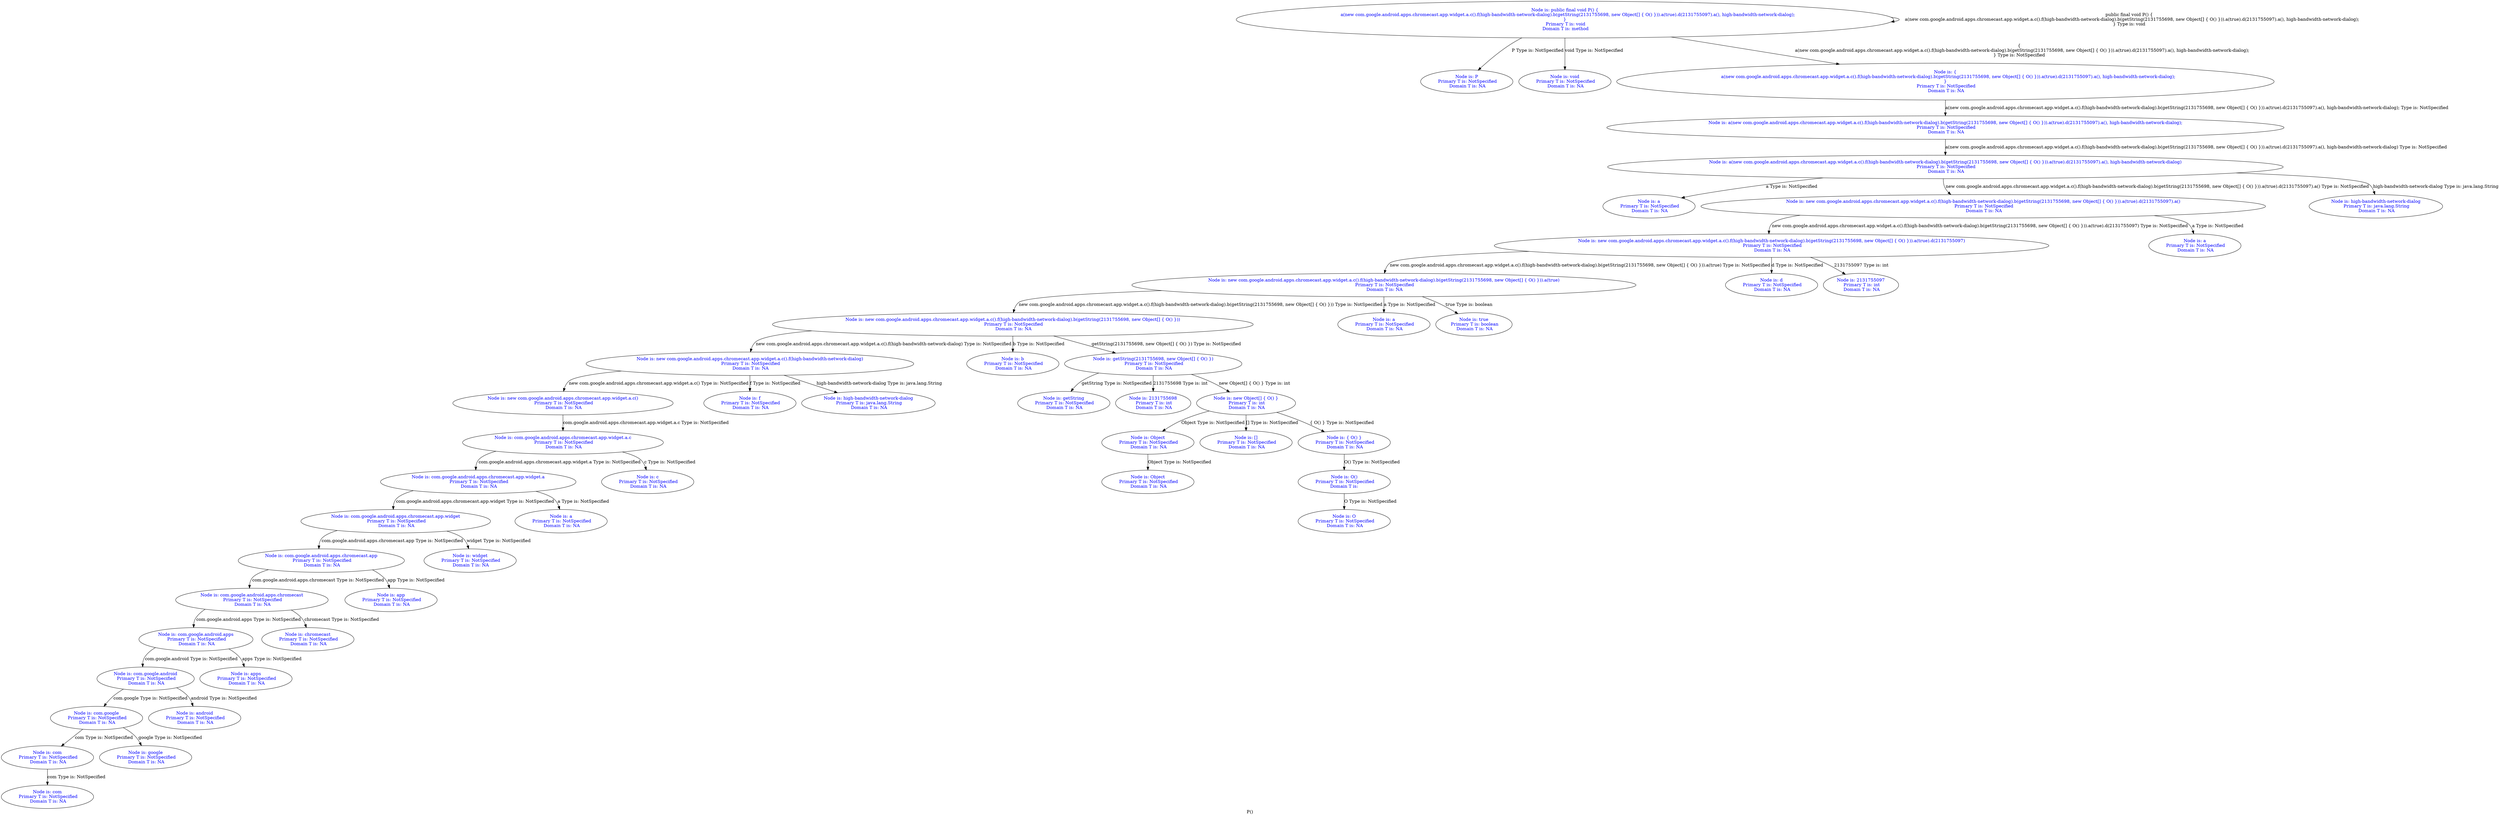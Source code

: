 digraph "P()" {
 label="P()"
{
 node [shape=box]} 
2345 -> 2345[label="public final void P() {
    a(new com.google.android.apps.chromecast.app.widget.a.c().f(high-bandwidth-network-dialog).b(getString(2131755698, new Object[] { O() })).a(true).d(2131755097).a(), high-bandwidth-network-dialog);
} Type is: void"];
2345[label="Node is: public final void P() {
    a(new com.google.android.apps.chromecast.app.widget.a.c().f(high-bandwidth-network-dialog).b(getString(2131755698, new Object[] { O() })).a(true).d(2131755097).a(), high-bandwidth-network-dialog);
}
 Primary T is: void
 Domain T is: method",fontcolor="blue"];
  2345 -> 2346[label="P Type is: NotSpecified"];
2346[label="Node is: P
 Primary T is: NotSpecified
 Domain T is: NA",fontcolor="blue"];
  2345 -> 2347[label="void Type is: NotSpecified"];
2347[label="Node is: void
 Primary T is: NotSpecified
 Domain T is: NA",fontcolor="blue"];
  2345 -> 2348[label="{
    a(new com.google.android.apps.chromecast.app.widget.a.c().f(high-bandwidth-network-dialog).b(getString(2131755698, new Object[] { O() })).a(true).d(2131755097).a(), high-bandwidth-network-dialog);
} Type is: NotSpecified"];
2348[label="Node is: {
    a(new com.google.android.apps.chromecast.app.widget.a.c().f(high-bandwidth-network-dialog).b(getString(2131755698, new Object[] { O() })).a(true).d(2131755097).a(), high-bandwidth-network-dialog);
}
 Primary T is: NotSpecified
 Domain T is: NA",fontcolor="blue"];
  2348 -> 2349[label="a(new com.google.android.apps.chromecast.app.widget.a.c().f(high-bandwidth-network-dialog).b(getString(2131755698, new Object[] { O() })).a(true).d(2131755097).a(), high-bandwidth-network-dialog); Type is: NotSpecified"];
2349[label="Node is: a(new com.google.android.apps.chromecast.app.widget.a.c().f(high-bandwidth-network-dialog).b(getString(2131755698, new Object[] { O() })).a(true).d(2131755097).a(), high-bandwidth-network-dialog);
 Primary T is: NotSpecified
 Domain T is: NA",fontcolor="blue"];
  2349 -> 2350[label="a(new com.google.android.apps.chromecast.app.widget.a.c().f(high-bandwidth-network-dialog).b(getString(2131755698, new Object[] { O() })).a(true).d(2131755097).a(), high-bandwidth-network-dialog) Type is: NotSpecified"];
2350[label="Node is: a(new com.google.android.apps.chromecast.app.widget.a.c().f(high-bandwidth-network-dialog).b(getString(2131755698, new Object[] { O() })).a(true).d(2131755097).a(), high-bandwidth-network-dialog)
 Primary T is: NotSpecified
 Domain T is: NA",fontcolor="blue"];
  2350 -> 2351[label="a Type is: NotSpecified"];
2351[label="Node is: a
 Primary T is: NotSpecified
 Domain T is: NA",fontcolor="blue"];
  2350 -> 2352[label="new com.google.android.apps.chromecast.app.widget.a.c().f(high-bandwidth-network-dialog).b(getString(2131755698, new Object[] { O() })).a(true).d(2131755097).a() Type is: NotSpecified"];
2352[label="Node is: new com.google.android.apps.chromecast.app.widget.a.c().f(high-bandwidth-network-dialog).b(getString(2131755698, new Object[] { O() })).a(true).d(2131755097).a()
 Primary T is: NotSpecified
 Domain T is: NA",fontcolor="blue"];
  2352 -> 2353[label="new com.google.android.apps.chromecast.app.widget.a.c().f(high-bandwidth-network-dialog).b(getString(2131755698, new Object[] { O() })).a(true).d(2131755097) Type is: NotSpecified"];
2353[label="Node is: new com.google.android.apps.chromecast.app.widget.a.c().f(high-bandwidth-network-dialog).b(getString(2131755698, new Object[] { O() })).a(true).d(2131755097)
 Primary T is: NotSpecified
 Domain T is: NA",fontcolor="blue"];
  2353 -> 2354[label="new com.google.android.apps.chromecast.app.widget.a.c().f(high-bandwidth-network-dialog).b(getString(2131755698, new Object[] { O() })).a(true) Type is: NotSpecified"];
2354[label="Node is: new com.google.android.apps.chromecast.app.widget.a.c().f(high-bandwidth-network-dialog).b(getString(2131755698, new Object[] { O() })).a(true)
 Primary T is: NotSpecified
 Domain T is: NA",fontcolor="blue"];
  2354 -> 2355[label="new com.google.android.apps.chromecast.app.widget.a.c().f(high-bandwidth-network-dialog).b(getString(2131755698, new Object[] { O() })) Type is: NotSpecified"];
2355[label="Node is: new com.google.android.apps.chromecast.app.widget.a.c().f(high-bandwidth-network-dialog).b(getString(2131755698, new Object[] { O() }))
 Primary T is: NotSpecified
 Domain T is: NA",fontcolor="blue"];
  2355 -> 2356[label="new com.google.android.apps.chromecast.app.widget.a.c().f(high-bandwidth-network-dialog) Type is: NotSpecified"];
2356[label="Node is: new com.google.android.apps.chromecast.app.widget.a.c().f(high-bandwidth-network-dialog)
 Primary T is: NotSpecified
 Domain T is: NA",fontcolor="blue"];
  2356 -> 2357[label="new com.google.android.apps.chromecast.app.widget.a.c() Type is: NotSpecified"];
2357[label="Node is: new com.google.android.apps.chromecast.app.widget.a.c()
 Primary T is: NotSpecified
 Domain T is: NA",fontcolor="blue"];
  2357 -> 2358[label="com.google.android.apps.chromecast.app.widget.a.c Type is: NotSpecified"];
2358[label="Node is: com.google.android.apps.chromecast.app.widget.a.c
 Primary T is: NotSpecified
 Domain T is: NA",fontcolor="blue"];
  2358 -> 2359[label="com.google.android.apps.chromecast.app.widget.a Type is: NotSpecified"];
2359[label="Node is: com.google.android.apps.chromecast.app.widget.a
 Primary T is: NotSpecified
 Domain T is: NA",fontcolor="blue"];
  2359 -> 2360[label="com.google.android.apps.chromecast.app.widget Type is: NotSpecified"];
2360[label="Node is: com.google.android.apps.chromecast.app.widget
 Primary T is: NotSpecified
 Domain T is: NA",fontcolor="blue"];
  2360 -> 2361[label="com.google.android.apps.chromecast.app Type is: NotSpecified"];
2361[label="Node is: com.google.android.apps.chromecast.app
 Primary T is: NotSpecified
 Domain T is: NA",fontcolor="blue"];
  2361 -> 2362[label="com.google.android.apps.chromecast Type is: NotSpecified"];
2362[label="Node is: com.google.android.apps.chromecast
 Primary T is: NotSpecified
 Domain T is: NA",fontcolor="blue"];
  2362 -> 2363[label="com.google.android.apps Type is: NotSpecified"];
2363[label="Node is: com.google.android.apps
 Primary T is: NotSpecified
 Domain T is: NA",fontcolor="blue"];
  2363 -> 2364[label="com.google.android Type is: NotSpecified"];
2364[label="Node is: com.google.android
 Primary T is: NotSpecified
 Domain T is: NA",fontcolor="blue"];
  2364 -> 2365[label="com.google Type is: NotSpecified"];
2365[label="Node is: com.google
 Primary T is: NotSpecified
 Domain T is: NA",fontcolor="blue"];
  2365 -> 2366[label="com Type is: NotSpecified"];
2366[label="Node is: com
 Primary T is: NotSpecified
 Domain T is: NA",fontcolor="blue"];
  2366 -> 2367[label="com Type is: NotSpecified"];
2367[label="Node is: com
 Primary T is: NotSpecified
 Domain T is: NA",fontcolor="blue"];
  2365 -> 2368[label="google Type is: NotSpecified"];
2368[label="Node is: google
 Primary T is: NotSpecified
 Domain T is: NA",fontcolor="blue"];
  2364 -> 2369[label="android Type is: NotSpecified"];
2369[label="Node is: android
 Primary T is: NotSpecified
 Domain T is: NA",fontcolor="blue"];
  2363 -> 2370[label="apps Type is: NotSpecified"];
2370[label="Node is: apps
 Primary T is: NotSpecified
 Domain T is: NA",fontcolor="blue"];
  2362 -> 2371[label="chromecast Type is: NotSpecified"];
2371[label="Node is: chromecast
 Primary T is: NotSpecified
 Domain T is: NA",fontcolor="blue"];
  2361 -> 2372[label="app Type is: NotSpecified"];
2372[label="Node is: app
 Primary T is: NotSpecified
 Domain T is: NA",fontcolor="blue"];
  2360 -> 2373[label="widget Type is: NotSpecified"];
2373[label="Node is: widget
 Primary T is: NotSpecified
 Domain T is: NA",fontcolor="blue"];
  2359 -> 2374[label="a Type is: NotSpecified"];
2374[label="Node is: a
 Primary T is: NotSpecified
 Domain T is: NA",fontcolor="blue"];
  2358 -> 2375[label="c Type is: NotSpecified"];
2375[label="Node is: c
 Primary T is: NotSpecified
 Domain T is: NA",fontcolor="blue"];
  2356 -> 2376[label="f Type is: NotSpecified"];
2376[label="Node is: f
 Primary T is: NotSpecified
 Domain T is: NA",fontcolor="blue"];
  2356 -> 2377[label="high-bandwidth-network-dialog Type is: java.lang.String"];
2377[label="Node is: high-bandwidth-network-dialog
 Primary T is: java.lang.String
 Domain T is: NA",fontcolor="blue"];
  2355 -> 2378[label="b Type is: NotSpecified"];
2378[label="Node is: b
 Primary T is: NotSpecified
 Domain T is: NA",fontcolor="blue"];
  2355 -> 2379[label="getString(2131755698, new Object[] { O() }) Type is: NotSpecified"];
2379[label="Node is: getString(2131755698, new Object[] { O() })
 Primary T is: NotSpecified
 Domain T is: NA",fontcolor="blue"];
  2379 -> 2380[label="getString Type is: NotSpecified"];
2380[label="Node is: getString
 Primary T is: NotSpecified
 Domain T is: NA",fontcolor="blue"];
  2379 -> 2381[label="2131755698 Type is: int"];
2381[label="Node is: 2131755698
 Primary T is: int
 Domain T is: NA",fontcolor="blue"];
  2379 -> 2382[label="new Object[] { O() } Type is: int"];
2382[label="Node is: new Object[] { O() }
 Primary T is: int
 Domain T is: NA",fontcolor="blue"];
  2382 -> 2383[label="Object Type is: NotSpecified"];
2383[label="Node is: Object
 Primary T is: NotSpecified
 Domain T is: NA",fontcolor="blue"];
  2383 -> 2384[label="Object Type is: NotSpecified"];
2384[label="Node is: Object
 Primary T is: NotSpecified
 Domain T is: NA",fontcolor="blue"];
  2382 -> 2385[label="[] Type is: NotSpecified"];
2385[label="Node is: []
 Primary T is: NotSpecified
 Domain T is: NA",fontcolor="blue"];
  2382 -> 2386[label="{ O() } Type is: NotSpecified"];
2386[label="Node is: { O() }
 Primary T is: NotSpecified
 Domain T is: NA",fontcolor="blue"];
  2386 -> 2387[label="O() Type is: NotSpecified"];
2387[label="Node is: O()
 Primary T is: NotSpecified
 Domain T is: ",fontcolor="blue"];
  2387 -> 2388[label="O Type is: NotSpecified"];
2388[label="Node is: O
 Primary T is: NotSpecified
 Domain T is: NA",fontcolor="blue"];
  2354 -> 2389[label="a Type is: NotSpecified"];
2389[label="Node is: a
 Primary T is: NotSpecified
 Domain T is: NA",fontcolor="blue"];
  2354 -> 2390[label="true Type is: boolean"];
2390[label="Node is: true
 Primary T is: boolean
 Domain T is: NA",fontcolor="blue"];
  2353 -> 2391[label="d Type is: NotSpecified"];
2391[label="Node is: d
 Primary T is: NotSpecified
 Domain T is: NA",fontcolor="blue"];
  2353 -> 2392[label="2131755097 Type is: int"];
2392[label="Node is: 2131755097
 Primary T is: int
 Domain T is: NA",fontcolor="blue"];
  2352 -> 2393[label="a Type is: NotSpecified"];
2393[label="Node is: a
 Primary T is: NotSpecified
 Domain T is: NA",fontcolor="blue"];
  2350 -> 2394[label="high-bandwidth-network-dialog Type is: java.lang.String"];
2394[label="Node is: high-bandwidth-network-dialog
 Primary T is: java.lang.String
 Domain T is: NA",fontcolor="blue"];
  }
